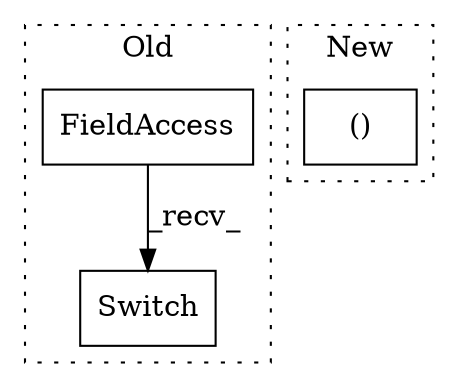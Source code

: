 digraph G {
subgraph cluster0 {
1 [label="Switch" a="32" s="8010,8101" l="7,1" shape="box"];
3 [label="FieldAccess" a="22" s="7998" l="5" shape="box"];
label = "Old";
style="dotted";
}
subgraph cluster1 {
2 [label="()" a="106" s="8035" l="32" shape="box"];
label = "New";
style="dotted";
}
3 -> 1 [label="_recv_"];
}
